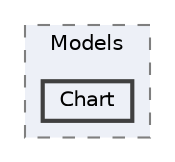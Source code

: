 digraph "Web/Modules/EleWise.ELMA.KPI.Web/Models/Chart"
{
 // LATEX_PDF_SIZE
  bgcolor="transparent";
  edge [fontname=Helvetica,fontsize=10,labelfontname=Helvetica,labelfontsize=10];
  node [fontname=Helvetica,fontsize=10,shape=box,height=0.2,width=0.4];
  compound=true
  subgraph clusterdir_f6b6688ac3dd9a2701372e5777fc6b3c {
    graph [ bgcolor="#edf0f7", pencolor="grey50", label="Models", fontname=Helvetica,fontsize=10 style="filled,dashed", URL="dir_f6b6688ac3dd9a2701372e5777fc6b3c.html",tooltip=""]
  dir_cc5fd8926ce35b1c3c467bfcab8197ae [label="Chart", fillcolor="#edf0f7", color="grey25", style="filled,bold", URL="dir_cc5fd8926ce35b1c3c467bfcab8197ae.html",tooltip=""];
  }
}
